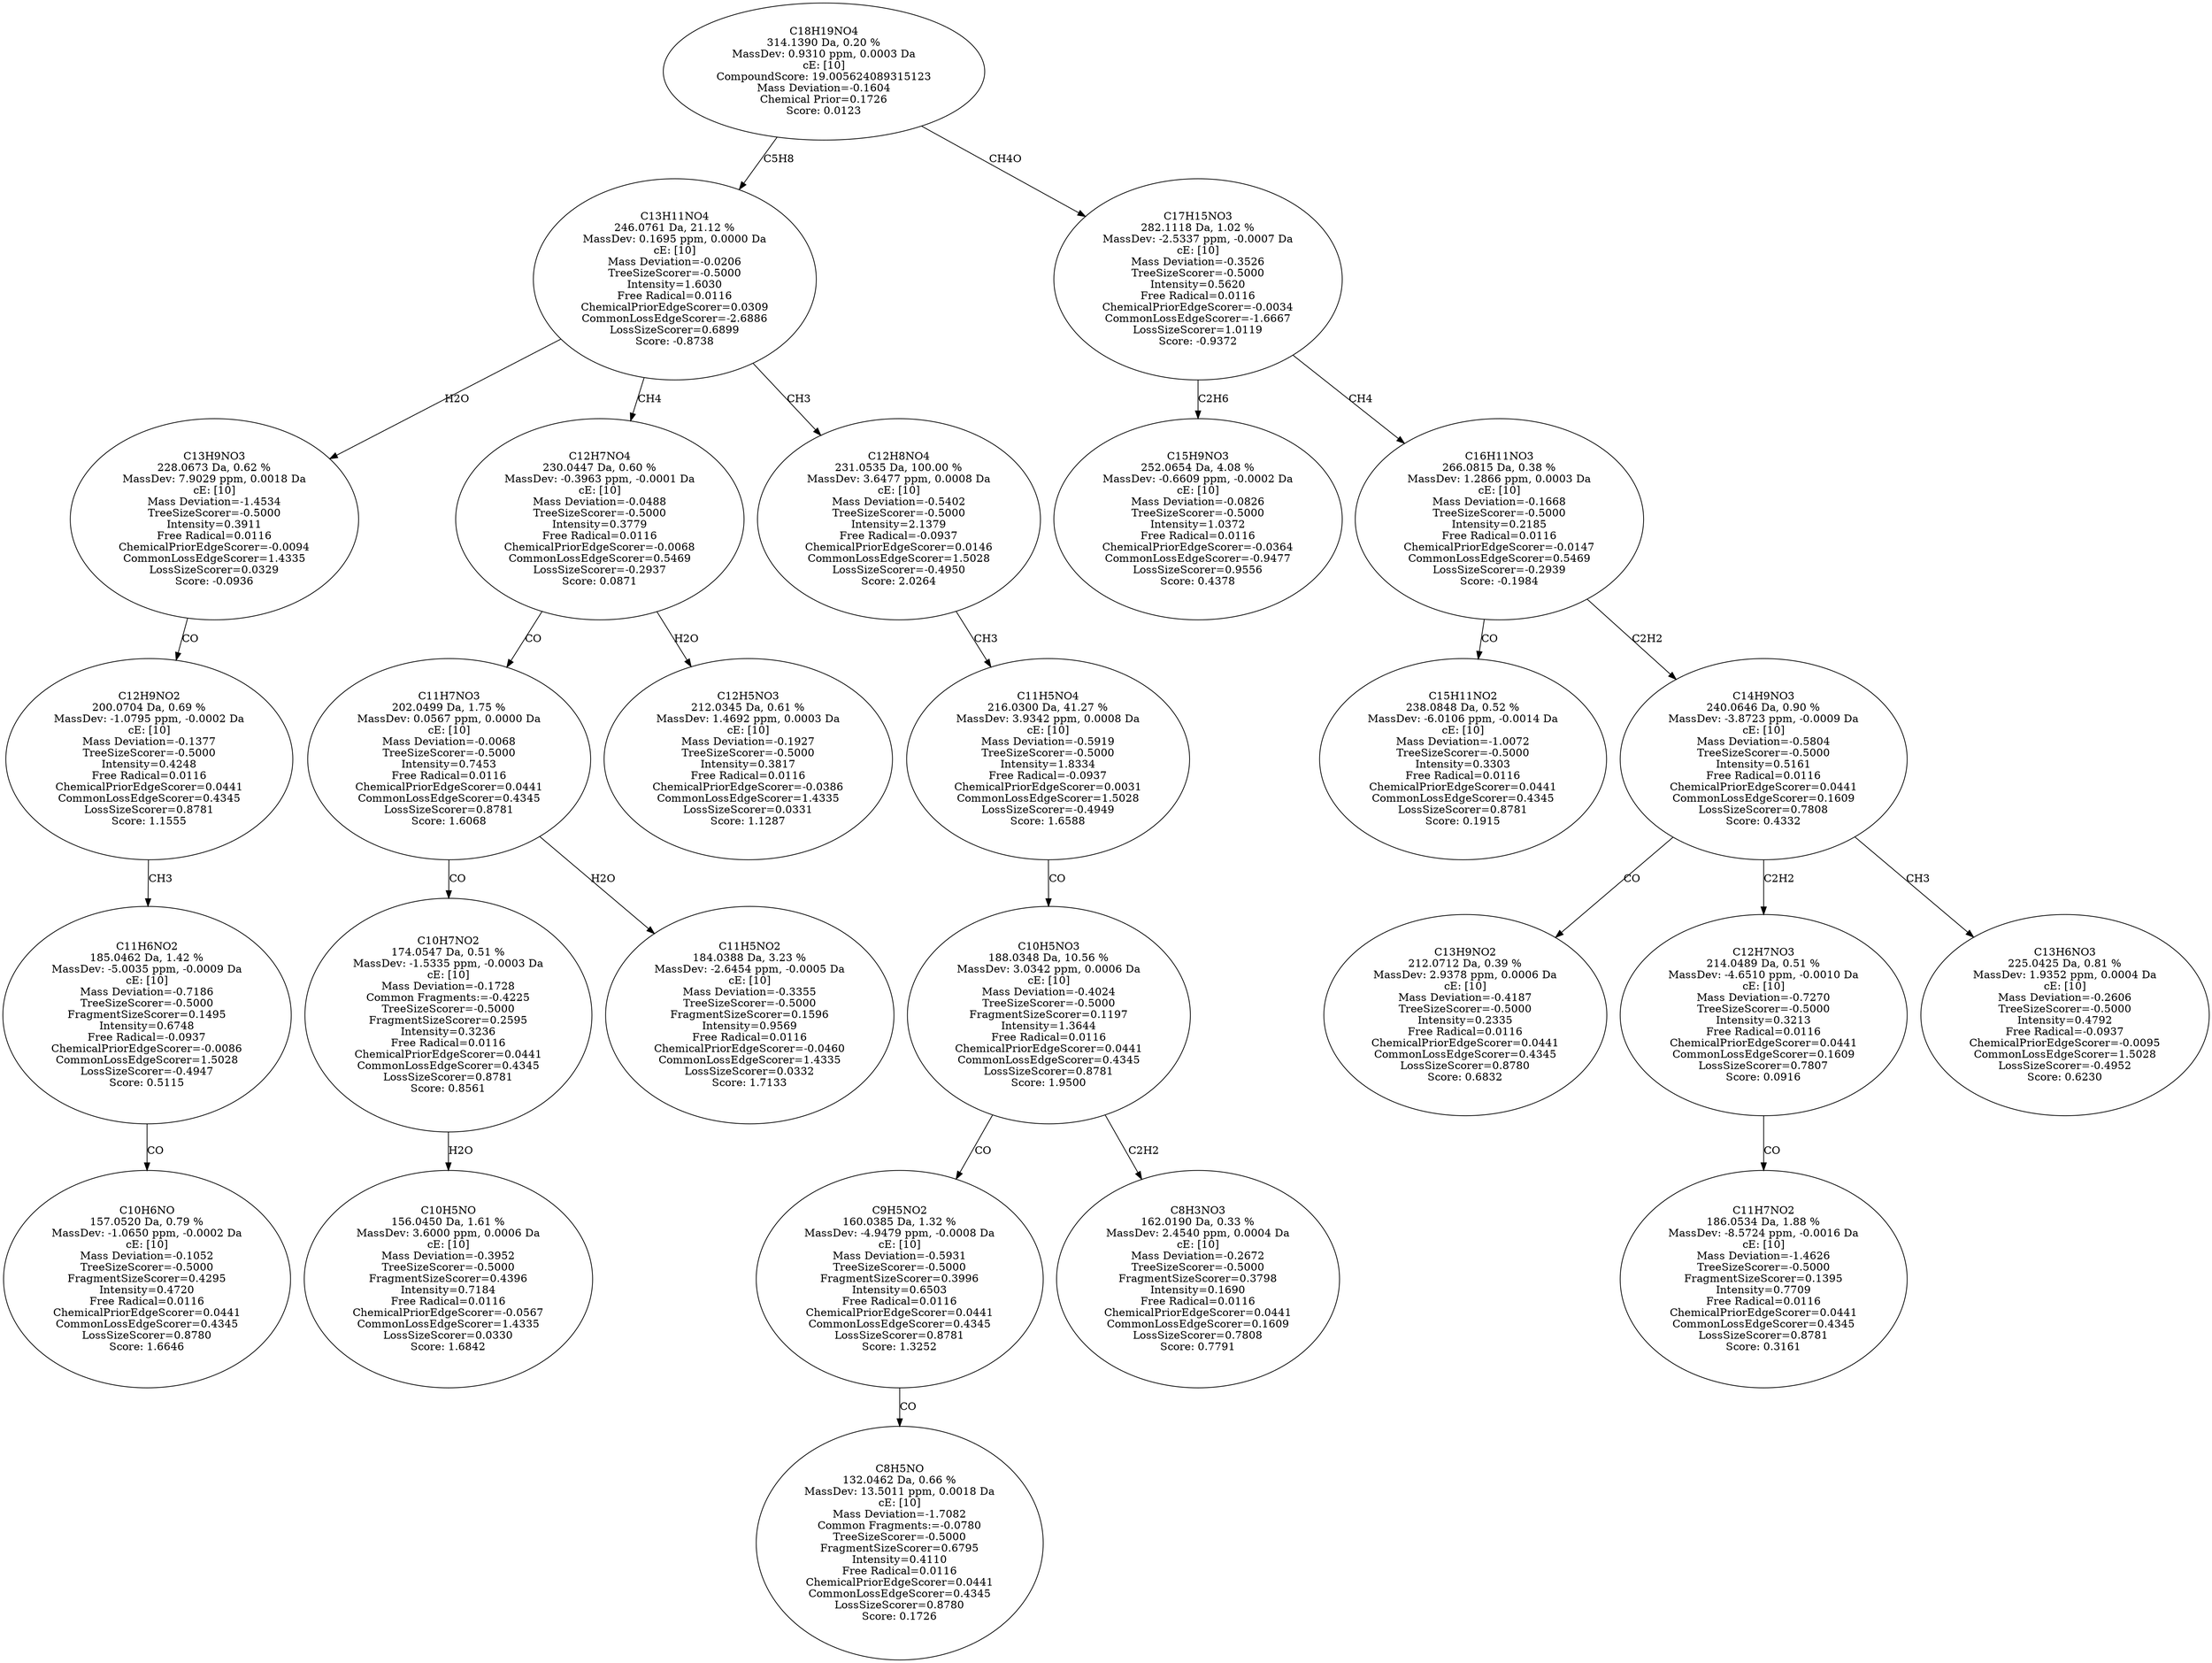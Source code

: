 strict digraph {
v1 [label="C10H6NO\n157.0520 Da, 0.79 %\nMassDev: -1.0650 ppm, -0.0002 Da\ncE: [10]\nMass Deviation=-0.1052\nTreeSizeScorer=-0.5000\nFragmentSizeScorer=0.4295\nIntensity=0.4720\nFree Radical=0.0116\nChemicalPriorEdgeScorer=0.0441\nCommonLossEdgeScorer=0.4345\nLossSizeScorer=0.8780\nScore: 1.6646"];
v2 [label="C11H6NO2\n185.0462 Da, 1.42 %\nMassDev: -5.0035 ppm, -0.0009 Da\ncE: [10]\nMass Deviation=-0.7186\nTreeSizeScorer=-0.5000\nFragmentSizeScorer=0.1495\nIntensity=0.6748\nFree Radical=-0.0937\nChemicalPriorEdgeScorer=-0.0086\nCommonLossEdgeScorer=1.5028\nLossSizeScorer=-0.4947\nScore: 0.5115"];
v3 [label="C12H9NO2\n200.0704 Da, 0.69 %\nMassDev: -1.0795 ppm, -0.0002 Da\ncE: [10]\nMass Deviation=-0.1377\nTreeSizeScorer=-0.5000\nIntensity=0.4248\nFree Radical=0.0116\nChemicalPriorEdgeScorer=0.0441\nCommonLossEdgeScorer=0.4345\nLossSizeScorer=0.8781\nScore: 1.1555"];
v4 [label="C13H9NO3\n228.0673 Da, 0.62 %\nMassDev: 7.9029 ppm, 0.0018 Da\ncE: [10]\nMass Deviation=-1.4534\nTreeSizeScorer=-0.5000\nIntensity=0.3911\nFree Radical=0.0116\nChemicalPriorEdgeScorer=-0.0094\nCommonLossEdgeScorer=1.4335\nLossSizeScorer=0.0329\nScore: -0.0936"];
v5 [label="C10H5NO\n156.0450 Da, 1.61 %\nMassDev: 3.6000 ppm, 0.0006 Da\ncE: [10]\nMass Deviation=-0.3952\nTreeSizeScorer=-0.5000\nFragmentSizeScorer=0.4396\nIntensity=0.7184\nFree Radical=0.0116\nChemicalPriorEdgeScorer=-0.0567\nCommonLossEdgeScorer=1.4335\nLossSizeScorer=0.0330\nScore: 1.6842"];
v6 [label="C10H7NO2\n174.0547 Da, 0.51 %\nMassDev: -1.5335 ppm, -0.0003 Da\ncE: [10]\nMass Deviation=-0.1728\nCommon Fragments:=-0.4225\nTreeSizeScorer=-0.5000\nFragmentSizeScorer=0.2595\nIntensity=0.3236\nFree Radical=0.0116\nChemicalPriorEdgeScorer=0.0441\nCommonLossEdgeScorer=0.4345\nLossSizeScorer=0.8781\nScore: 0.8561"];
v7 [label="C11H5NO2\n184.0388 Da, 3.23 %\nMassDev: -2.6454 ppm, -0.0005 Da\ncE: [10]\nMass Deviation=-0.3355\nTreeSizeScorer=-0.5000\nFragmentSizeScorer=0.1596\nIntensity=0.9569\nFree Radical=0.0116\nChemicalPriorEdgeScorer=-0.0460\nCommonLossEdgeScorer=1.4335\nLossSizeScorer=0.0332\nScore: 1.7133"];
v8 [label="C11H7NO3\n202.0499 Da, 1.75 %\nMassDev: 0.0567 ppm, 0.0000 Da\ncE: [10]\nMass Deviation=-0.0068\nTreeSizeScorer=-0.5000\nIntensity=0.7453\nFree Radical=0.0116\nChemicalPriorEdgeScorer=0.0441\nCommonLossEdgeScorer=0.4345\nLossSizeScorer=0.8781\nScore: 1.6068"];
v9 [label="C12H5NO3\n212.0345 Da, 0.61 %\nMassDev: 1.4692 ppm, 0.0003 Da\ncE: [10]\nMass Deviation=-0.1927\nTreeSizeScorer=-0.5000\nIntensity=0.3817\nFree Radical=0.0116\nChemicalPriorEdgeScorer=-0.0386\nCommonLossEdgeScorer=1.4335\nLossSizeScorer=0.0331\nScore: 1.1287"];
v10 [label="C12H7NO4\n230.0447 Da, 0.60 %\nMassDev: -0.3963 ppm, -0.0001 Da\ncE: [10]\nMass Deviation=-0.0488\nTreeSizeScorer=-0.5000\nIntensity=0.3779\nFree Radical=0.0116\nChemicalPriorEdgeScorer=-0.0068\nCommonLossEdgeScorer=0.5469\nLossSizeScorer=-0.2937\nScore: 0.0871"];
v11 [label="C8H5NO\n132.0462 Da, 0.66 %\nMassDev: 13.5011 ppm, 0.0018 Da\ncE: [10]\nMass Deviation=-1.7082\nCommon Fragments:=-0.0780\nTreeSizeScorer=-0.5000\nFragmentSizeScorer=0.6795\nIntensity=0.4110\nFree Radical=0.0116\nChemicalPriorEdgeScorer=0.0441\nCommonLossEdgeScorer=0.4345\nLossSizeScorer=0.8780\nScore: 0.1726"];
v12 [label="C9H5NO2\n160.0385 Da, 1.32 %\nMassDev: -4.9479 ppm, -0.0008 Da\ncE: [10]\nMass Deviation=-0.5931\nTreeSizeScorer=-0.5000\nFragmentSizeScorer=0.3996\nIntensity=0.6503\nFree Radical=0.0116\nChemicalPriorEdgeScorer=0.0441\nCommonLossEdgeScorer=0.4345\nLossSizeScorer=0.8781\nScore: 1.3252"];
v13 [label="C8H3NO3\n162.0190 Da, 0.33 %\nMassDev: 2.4540 ppm, 0.0004 Da\ncE: [10]\nMass Deviation=-0.2672\nTreeSizeScorer=-0.5000\nFragmentSizeScorer=0.3798\nIntensity=0.1690\nFree Radical=0.0116\nChemicalPriorEdgeScorer=0.0441\nCommonLossEdgeScorer=0.1609\nLossSizeScorer=0.7808\nScore: 0.7791"];
v14 [label="C10H5NO3\n188.0348 Da, 10.56 %\nMassDev: 3.0342 ppm, 0.0006 Da\ncE: [10]\nMass Deviation=-0.4024\nTreeSizeScorer=-0.5000\nFragmentSizeScorer=0.1197\nIntensity=1.3644\nFree Radical=0.0116\nChemicalPriorEdgeScorer=0.0441\nCommonLossEdgeScorer=0.4345\nLossSizeScorer=0.8781\nScore: 1.9500"];
v15 [label="C11H5NO4\n216.0300 Da, 41.27 %\nMassDev: 3.9342 ppm, 0.0008 Da\ncE: [10]\nMass Deviation=-0.5919\nTreeSizeScorer=-0.5000\nIntensity=1.8334\nFree Radical=-0.0937\nChemicalPriorEdgeScorer=0.0031\nCommonLossEdgeScorer=1.5028\nLossSizeScorer=-0.4949\nScore: 1.6588"];
v16 [label="C12H8NO4\n231.0535 Da, 100.00 %\nMassDev: 3.6477 ppm, 0.0008 Da\ncE: [10]\nMass Deviation=-0.5402\nTreeSizeScorer=-0.5000\nIntensity=2.1379\nFree Radical=-0.0937\nChemicalPriorEdgeScorer=0.0146\nCommonLossEdgeScorer=1.5028\nLossSizeScorer=-0.4950\nScore: 2.0264"];
v17 [label="C13H11NO4\n246.0761 Da, 21.12 %\nMassDev: 0.1695 ppm, 0.0000 Da\ncE: [10]\nMass Deviation=-0.0206\nTreeSizeScorer=-0.5000\nIntensity=1.6030\nFree Radical=0.0116\nChemicalPriorEdgeScorer=0.0309\nCommonLossEdgeScorer=-2.6886\nLossSizeScorer=0.6899\nScore: -0.8738"];
v18 [label="C15H9NO3\n252.0654 Da, 4.08 %\nMassDev: -0.6609 ppm, -0.0002 Da\ncE: [10]\nMass Deviation=-0.0826\nTreeSizeScorer=-0.5000\nIntensity=1.0372\nFree Radical=0.0116\nChemicalPriorEdgeScorer=-0.0364\nCommonLossEdgeScorer=-0.9477\nLossSizeScorer=0.9556\nScore: 0.4378"];
v19 [label="C15H11NO2\n238.0848 Da, 0.52 %\nMassDev: -6.0106 ppm, -0.0014 Da\ncE: [10]\nMass Deviation=-1.0072\nTreeSizeScorer=-0.5000\nIntensity=0.3303\nFree Radical=0.0116\nChemicalPriorEdgeScorer=0.0441\nCommonLossEdgeScorer=0.4345\nLossSizeScorer=0.8781\nScore: 0.1915"];
v20 [label="C13H9NO2\n212.0712 Da, 0.39 %\nMassDev: 2.9378 ppm, 0.0006 Da\ncE: [10]\nMass Deviation=-0.4187\nTreeSizeScorer=-0.5000\nIntensity=0.2335\nFree Radical=0.0116\nChemicalPriorEdgeScorer=0.0441\nCommonLossEdgeScorer=0.4345\nLossSizeScorer=0.8780\nScore: 0.6832"];
v21 [label="C11H7NO2\n186.0534 Da, 1.88 %\nMassDev: -8.5724 ppm, -0.0016 Da\ncE: [10]\nMass Deviation=-1.4626\nTreeSizeScorer=-0.5000\nFragmentSizeScorer=0.1395\nIntensity=0.7709\nFree Radical=0.0116\nChemicalPriorEdgeScorer=0.0441\nCommonLossEdgeScorer=0.4345\nLossSizeScorer=0.8781\nScore: 0.3161"];
v22 [label="C12H7NO3\n214.0489 Da, 0.51 %\nMassDev: -4.6510 ppm, -0.0010 Da\ncE: [10]\nMass Deviation=-0.7270\nTreeSizeScorer=-0.5000\nIntensity=0.3213\nFree Radical=0.0116\nChemicalPriorEdgeScorer=0.0441\nCommonLossEdgeScorer=0.1609\nLossSizeScorer=0.7807\nScore: 0.0916"];
v23 [label="C13H6NO3\n225.0425 Da, 0.81 %\nMassDev: 1.9352 ppm, 0.0004 Da\ncE: [10]\nMass Deviation=-0.2606\nTreeSizeScorer=-0.5000\nIntensity=0.4792\nFree Radical=-0.0937\nChemicalPriorEdgeScorer=-0.0095\nCommonLossEdgeScorer=1.5028\nLossSizeScorer=-0.4952\nScore: 0.6230"];
v24 [label="C14H9NO3\n240.0646 Da, 0.90 %\nMassDev: -3.8723 ppm, -0.0009 Da\ncE: [10]\nMass Deviation=-0.5804\nTreeSizeScorer=-0.5000\nIntensity=0.5161\nFree Radical=0.0116\nChemicalPriorEdgeScorer=0.0441\nCommonLossEdgeScorer=0.1609\nLossSizeScorer=0.7808\nScore: 0.4332"];
v25 [label="C16H11NO3\n266.0815 Da, 0.38 %\nMassDev: 1.2866 ppm, 0.0003 Da\ncE: [10]\nMass Deviation=-0.1668\nTreeSizeScorer=-0.5000\nIntensity=0.2185\nFree Radical=0.0116\nChemicalPriorEdgeScorer=-0.0147\nCommonLossEdgeScorer=0.5469\nLossSizeScorer=-0.2939\nScore: -0.1984"];
v26 [label="C17H15NO3\n282.1118 Da, 1.02 %\nMassDev: -2.5337 ppm, -0.0007 Da\ncE: [10]\nMass Deviation=-0.3526\nTreeSizeScorer=-0.5000\nIntensity=0.5620\nFree Radical=0.0116\nChemicalPriorEdgeScorer=-0.0034\nCommonLossEdgeScorer=-1.6667\nLossSizeScorer=1.0119\nScore: -0.9372"];
v27 [label="C18H19NO4\n314.1390 Da, 0.20 %\nMassDev: 0.9310 ppm, 0.0003 Da\ncE: [10]\nCompoundScore: 19.005624089315123\nMass Deviation=-0.1604\nChemical Prior=0.1726\nScore: 0.0123"];
v2 -> v1 [label="CO"];
v3 -> v2 [label="CH3"];
v4 -> v3 [label="CO"];
v17 -> v4 [label="H2O"];
v6 -> v5 [label="H2O"];
v8 -> v6 [label="CO"];
v8 -> v7 [label="H2O"];
v10 -> v8 [label="CO"];
v10 -> v9 [label="H2O"];
v17 -> v10 [label="CH4"];
v12 -> v11 [label="CO"];
v14 -> v12 [label="CO"];
v14 -> v13 [label="C2H2"];
v15 -> v14 [label="CO"];
v16 -> v15 [label="CH3"];
v17 -> v16 [label="CH3"];
v27 -> v17 [label="C5H8"];
v26 -> v18 [label="C2H6"];
v25 -> v19 [label="CO"];
v24 -> v20 [label="CO"];
v22 -> v21 [label="CO"];
v24 -> v22 [label="C2H2"];
v24 -> v23 [label="CH3"];
v25 -> v24 [label="C2H2"];
v26 -> v25 [label="CH4"];
v27 -> v26 [label="CH4O"];
}